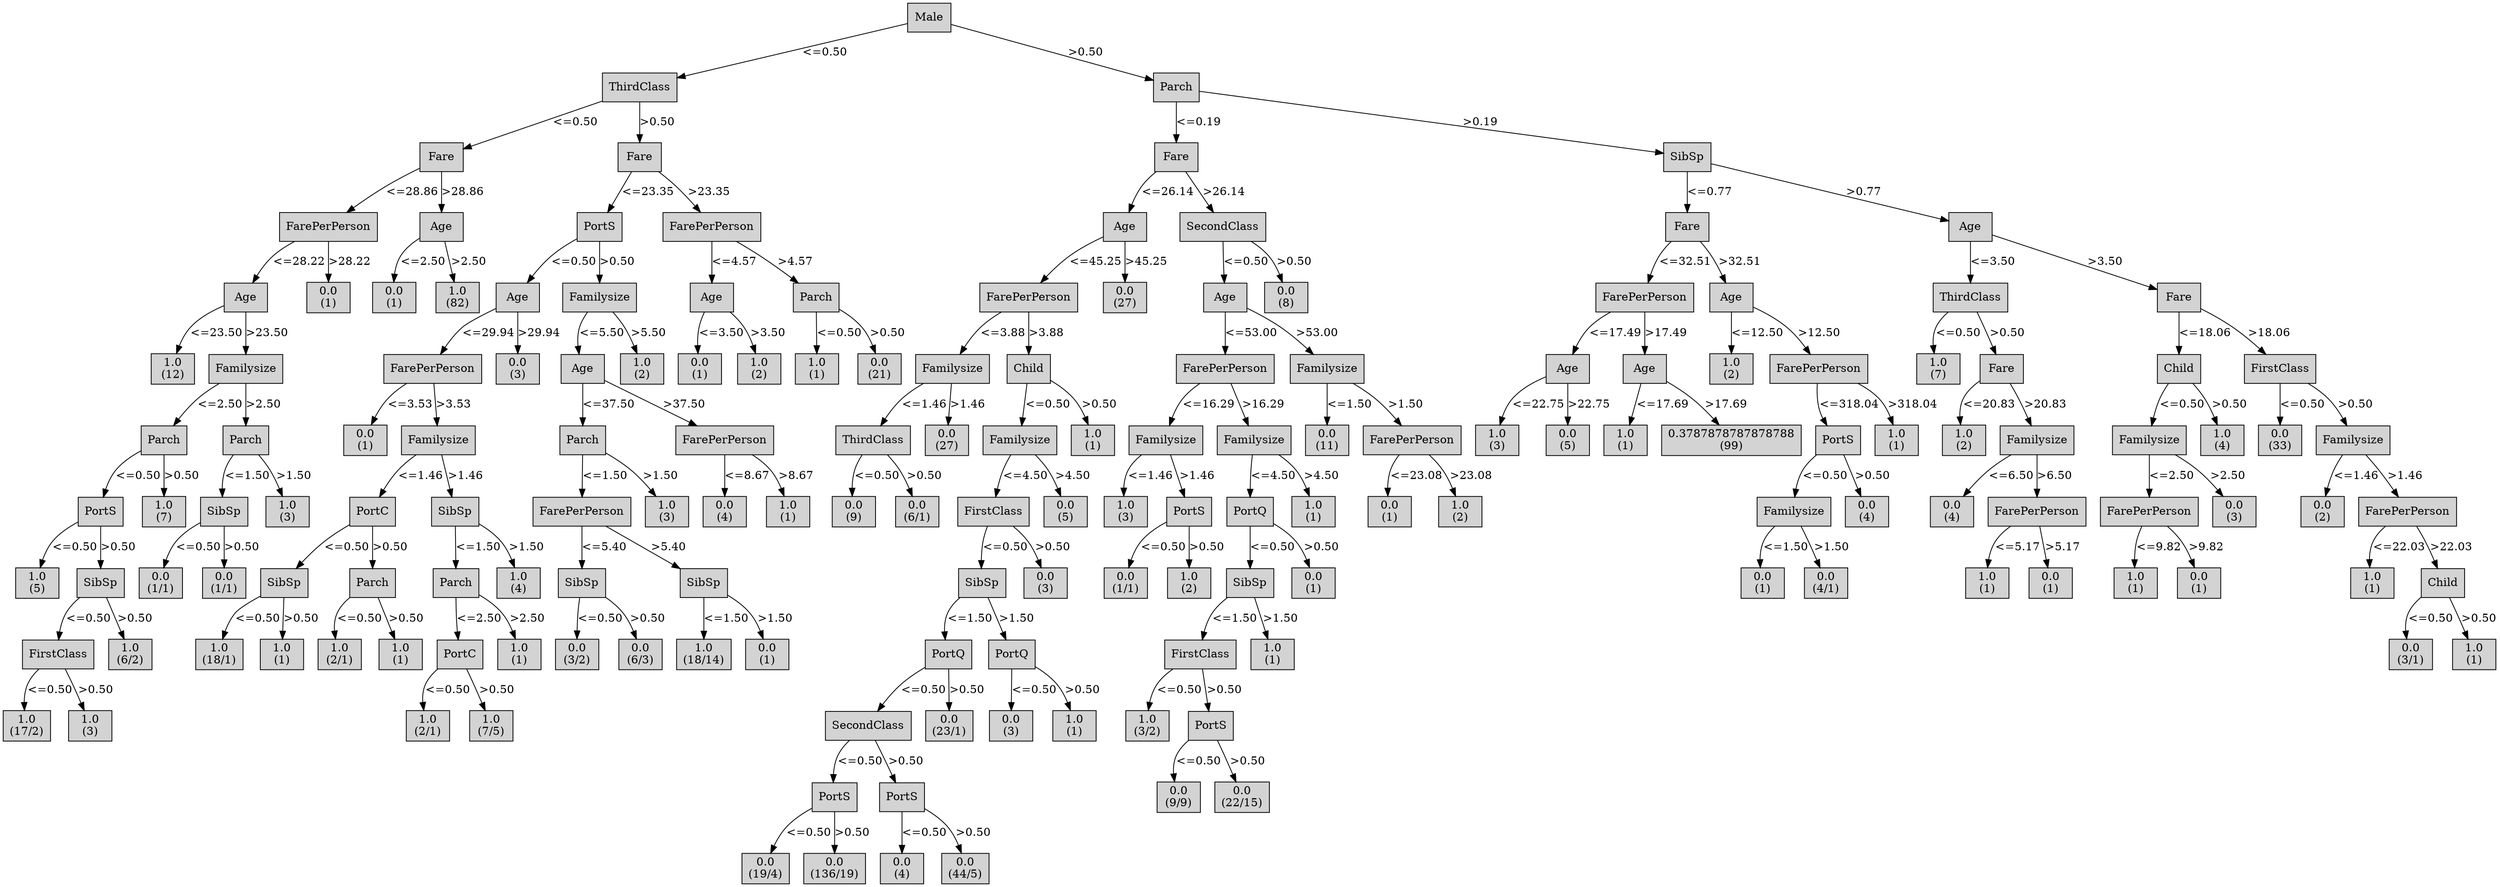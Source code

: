 digraph ID3_Tree {
"0" [shape=box, style=filled, label="Male
", weight=1]
"1" [shape=box, style=filled, label="ThirdClass
", weight=2]
0 -> 1 [ label = "<=0.50"];
"2" [shape=box, style=filled, label="Fare
", weight=3]
1 -> 2 [ label = "<=0.50"];
"3" [shape=box, style=filled, label="FarePerPerson
", weight=4]
2 -> 3 [ label = "<=28.86"];
"4" [shape=box, style=filled, label="Age
", weight=5]
3 -> 4 [ label = "<=28.22"];
"5" [shape=box, style=filled, label="1.0
(12)
", weight=6]
4 -> 5 [ label = "<=23.50"];
"6" [shape=box, style=filled, label="Familysize
", weight=6]
4 -> 6 [ label = ">23.50"];
"7" [shape=box, style=filled, label="Parch
", weight=7]
6 -> 7 [ label = "<=2.50"];
"8" [shape=box, style=filled, label="PortS
", weight=8]
7 -> 8 [ label = "<=0.50"];
"9" [shape=box, style=filled, label="1.0
(5)
", weight=9]
8 -> 9 [ label = "<=0.50"];
"10" [shape=box, style=filled, label="SibSp
", weight=9]
8 -> 10 [ label = ">0.50"];
"11" [shape=box, style=filled, label="FirstClass
", weight=10]
10 -> 11 [ label = "<=0.50"];
"12" [shape=box, style=filled, label="1.0
(17/2)
", weight=11]
11 -> 12 [ label = "<=0.50"];
"13" [shape=box, style=filled, label="1.0
(3)
", weight=11]
11 -> 13 [ label = ">0.50"];
"14" [shape=box, style=filled, label="1.0
(6/2)
", weight=10]
10 -> 14 [ label = ">0.50"];
"15" [shape=box, style=filled, label="1.0
(7)
", weight=8]
7 -> 15 [ label = ">0.50"];
"16" [shape=box, style=filled, label="Parch
", weight=7]
6 -> 16 [ label = ">2.50"];
"17" [shape=box, style=filled, label="SibSp
", weight=8]
16 -> 17 [ label = "<=1.50"];
"18" [shape=box, style=filled, label="0.0
(1/1)
", weight=9]
17 -> 18 [ label = "<=0.50"];
"19" [shape=box, style=filled, label="0.0
(1/1)
", weight=9]
17 -> 19 [ label = ">0.50"];
"20" [shape=box, style=filled, label="1.0
(3)
", weight=8]
16 -> 20 [ label = ">1.50"];
"21" [shape=box, style=filled, label="0.0
(1)
", weight=5]
3 -> 21 [ label = ">28.22"];
"22" [shape=box, style=filled, label="Age
", weight=4]
2 -> 22 [ label = ">28.86"];
"23" [shape=box, style=filled, label="0.0
(1)
", weight=5]
22 -> 23 [ label = "<=2.50"];
"24" [shape=box, style=filled, label="1.0
(82)
", weight=5]
22 -> 24 [ label = ">2.50"];
"25" [shape=box, style=filled, label="Fare
", weight=3]
1 -> 25 [ label = ">0.50"];
"26" [shape=box, style=filled, label="PortS
", weight=4]
25 -> 26 [ label = "<=23.35"];
"27" [shape=box, style=filled, label="Age
", weight=5]
26 -> 27 [ label = "<=0.50"];
"28" [shape=box, style=filled, label="FarePerPerson
", weight=6]
27 -> 28 [ label = "<=29.94"];
"29" [shape=box, style=filled, label="0.0
(1)
", weight=7]
28 -> 29 [ label = "<=3.53"];
"30" [shape=box, style=filled, label="Familysize
", weight=7]
28 -> 30 [ label = ">3.53"];
"31" [shape=box, style=filled, label="PortC
", weight=8]
30 -> 31 [ label = "<=1.46"];
"32" [shape=box, style=filled, label="SibSp
", weight=9]
31 -> 32 [ label = "<=0.50"];
"33" [shape=box, style=filled, label="1.0
(18/1)
", weight=10]
32 -> 33 [ label = "<=0.50"];
"34" [shape=box, style=filled, label="1.0
(1)
", weight=10]
32 -> 34 [ label = ">0.50"];
"35" [shape=box, style=filled, label="Parch
", weight=9]
31 -> 35 [ label = ">0.50"];
"36" [shape=box, style=filled, label="1.0
(2/1)
", weight=10]
35 -> 36 [ label = "<=0.50"];
"37" [shape=box, style=filled, label="1.0
(1)
", weight=10]
35 -> 37 [ label = ">0.50"];
"38" [shape=box, style=filled, label="SibSp
", weight=8]
30 -> 38 [ label = ">1.46"];
"39" [shape=box, style=filled, label="Parch
", weight=9]
38 -> 39 [ label = "<=1.50"];
"40" [shape=box, style=filled, label="PortC
", weight=10]
39 -> 40 [ label = "<=2.50"];
"41" [shape=box, style=filled, label="1.0
(2/1)
", weight=11]
40 -> 41 [ label = "<=0.50"];
"42" [shape=box, style=filled, label="1.0
(7/5)
", weight=11]
40 -> 42 [ label = ">0.50"];
"43" [shape=box, style=filled, label="1.0
(1)
", weight=10]
39 -> 43 [ label = ">2.50"];
"44" [shape=box, style=filled, label="1.0
(4)
", weight=9]
38 -> 44 [ label = ">1.50"];
"45" [shape=box, style=filled, label="0.0
(3)
", weight=6]
27 -> 45 [ label = ">29.94"];
"46" [shape=box, style=filled, label="Familysize
", weight=5]
26 -> 46 [ label = ">0.50"];
"47" [shape=box, style=filled, label="Age
", weight=6]
46 -> 47 [ label = "<=5.50"];
"48" [shape=box, style=filled, label="Parch
", weight=7]
47 -> 48 [ label = "<=37.50"];
"49" [shape=box, style=filled, label="FarePerPerson
", weight=8]
48 -> 49 [ label = "<=1.50"];
"50" [shape=box, style=filled, label="SibSp
", weight=9]
49 -> 50 [ label = "<=5.40"];
"51" [shape=box, style=filled, label="0.0
(3/2)
", weight=10]
50 -> 51 [ label = "<=0.50"];
"52" [shape=box, style=filled, label="0.0
(6/3)
", weight=10]
50 -> 52 [ label = ">0.50"];
"53" [shape=box, style=filled, label="SibSp
", weight=9]
49 -> 53 [ label = ">5.40"];
"54" [shape=box, style=filled, label="1.0
(18/14)
", weight=10]
53 -> 54 [ label = "<=1.50"];
"55" [shape=box, style=filled, label="0.0
(1)
", weight=10]
53 -> 55 [ label = ">1.50"];
"56" [shape=box, style=filled, label="1.0
(3)
", weight=8]
48 -> 56 [ label = ">1.50"];
"57" [shape=box, style=filled, label="FarePerPerson
", weight=7]
47 -> 57 [ label = ">37.50"];
"58" [shape=box, style=filled, label="0.0
(4)
", weight=8]
57 -> 58 [ label = "<=8.67"];
"59" [shape=box, style=filled, label="1.0
(1)
", weight=8]
57 -> 59 [ label = ">8.67"];
"60" [shape=box, style=filled, label="1.0
(2)
", weight=6]
46 -> 60 [ label = ">5.50"];
"61" [shape=box, style=filled, label="FarePerPerson
", weight=4]
25 -> 61 [ label = ">23.35"];
"62" [shape=box, style=filled, label="Age
", weight=5]
61 -> 62 [ label = "<=4.57"];
"63" [shape=box, style=filled, label="0.0
(1)
", weight=6]
62 -> 63 [ label = "<=3.50"];
"64" [shape=box, style=filled, label="1.0
(2)
", weight=6]
62 -> 64 [ label = ">3.50"];
"65" [shape=box, style=filled, label="Parch
", weight=5]
61 -> 65 [ label = ">4.57"];
"66" [shape=box, style=filled, label="1.0
(1)
", weight=6]
65 -> 66 [ label = "<=0.50"];
"67" [shape=box, style=filled, label="0.0
(21)
", weight=6]
65 -> 67 [ label = ">0.50"];
"68" [shape=box, style=filled, label="Parch
", weight=2]
0 -> 68 [ label = ">0.50"];
"69" [shape=box, style=filled, label="Fare
", weight=3]
68 -> 69 [ label = "<=0.19"];
"70" [shape=box, style=filled, label="Age
", weight=4]
69 -> 70 [ label = "<=26.14"];
"71" [shape=box, style=filled, label="FarePerPerson
", weight=5]
70 -> 71 [ label = "<=45.25"];
"72" [shape=box, style=filled, label="Familysize
", weight=6]
71 -> 72 [ label = "<=3.88"];
"73" [shape=box, style=filled, label="ThirdClass
", weight=7]
72 -> 73 [ label = "<=1.46"];
"74" [shape=box, style=filled, label="0.0
(9)
", weight=8]
73 -> 74 [ label = "<=0.50"];
"75" [shape=box, style=filled, label="0.0
(6/1)
", weight=8]
73 -> 75 [ label = ">0.50"];
"76" [shape=box, style=filled, label="0.0
(27)
", weight=7]
72 -> 76 [ label = ">1.46"];
"77" [shape=box, style=filled, label="Child
", weight=6]
71 -> 77 [ label = ">3.88"];
"78" [shape=box, style=filled, label="Familysize
", weight=7]
77 -> 78 [ label = "<=0.50"];
"79" [shape=box, style=filled, label="FirstClass
", weight=8]
78 -> 79 [ label = "<=4.50"];
"80" [shape=box, style=filled, label="SibSp
", weight=9]
79 -> 80 [ label = "<=0.50"];
"81" [shape=box, style=filled, label="PortQ
", weight=10]
80 -> 81 [ label = "<=1.50"];
"82" [shape=box, style=filled, label="SecondClass
", weight=11]
81 -> 82 [ label = "<=0.50"];
"83" [shape=box, style=filled, label="PortS
", weight=12]
82 -> 83 [ label = "<=0.50"];
"84" [shape=box, style=filled, label="0.0
(19/4)
", weight=13]
83 -> 84 [ label = "<=0.50"];
"85" [shape=box, style=filled, label="0.0
(136/19)
", weight=13]
83 -> 85 [ label = ">0.50"];
"86" [shape=box, style=filled, label="PortS
", weight=12]
82 -> 86 [ label = ">0.50"];
"87" [shape=box, style=filled, label="0.0
(4)
", weight=13]
86 -> 87 [ label = "<=0.50"];
"88" [shape=box, style=filled, label="0.0
(44/5)
", weight=13]
86 -> 88 [ label = ">0.50"];
"89" [shape=box, style=filled, label="0.0
(23/1)
", weight=11]
81 -> 89 [ label = ">0.50"];
"90" [shape=box, style=filled, label="PortQ
", weight=10]
80 -> 90 [ label = ">1.50"];
"91" [shape=box, style=filled, label="0.0
(3)
", weight=11]
90 -> 91 [ label = "<=0.50"];
"92" [shape=box, style=filled, label="1.0
(1)
", weight=11]
90 -> 92 [ label = ">0.50"];
"93" [shape=box, style=filled, label="0.0
(3)
", weight=9]
79 -> 93 [ label = ">0.50"];
"94" [shape=box, style=filled, label="0.0
(5)
", weight=8]
78 -> 94 [ label = ">4.50"];
"95" [shape=box, style=filled, label="1.0
(1)
", weight=7]
77 -> 95 [ label = ">0.50"];
"96" [shape=box, style=filled, label="0.0
(27)
", weight=5]
70 -> 96 [ label = ">45.25"];
"97" [shape=box, style=filled, label="SecondClass
", weight=4]
69 -> 97 [ label = ">26.14"];
"98" [shape=box, style=filled, label="Age
", weight=5]
97 -> 98 [ label = "<=0.50"];
"99" [shape=box, style=filled, label="FarePerPerson
", weight=6]
98 -> 99 [ label = "<=53.00"];
"100" [shape=box, style=filled, label="Familysize
", weight=7]
99 -> 100 [ label = "<=16.29"];
"101" [shape=box, style=filled, label="1.0
(3)
", weight=8]
100 -> 101 [ label = "<=1.46"];
"102" [shape=box, style=filled, label="PortS
", weight=8]
100 -> 102 [ label = ">1.46"];
"103" [shape=box, style=filled, label="0.0
(1/1)
", weight=9]
102 -> 103 [ label = "<=0.50"];
"104" [shape=box, style=filled, label="1.0
(2)
", weight=9]
102 -> 104 [ label = ">0.50"];
"105" [shape=box, style=filled, label="Familysize
", weight=7]
99 -> 105 [ label = ">16.29"];
"106" [shape=box, style=filled, label="PortQ
", weight=8]
105 -> 106 [ label = "<=4.50"];
"107" [shape=box, style=filled, label="SibSp
", weight=9]
106 -> 107 [ label = "<=0.50"];
"108" [shape=box, style=filled, label="FirstClass
", weight=10]
107 -> 108 [ label = "<=1.50"];
"109" [shape=box, style=filled, label="1.0
(3/2)
", weight=11]
108 -> 109 [ label = "<=0.50"];
"110" [shape=box, style=filled, label="PortS
", weight=11]
108 -> 110 [ label = ">0.50"];
"111" [shape=box, style=filled, label="0.0
(9/9)
", weight=12]
110 -> 111 [ label = "<=0.50"];
"112" [shape=box, style=filled, label="0.0
(22/15)
", weight=12]
110 -> 112 [ label = ">0.50"];
"113" [shape=box, style=filled, label="1.0
(1)
", weight=10]
107 -> 113 [ label = ">1.50"];
"114" [shape=box, style=filled, label="0.0
(1)
", weight=9]
106 -> 114 [ label = ">0.50"];
"115" [shape=box, style=filled, label="1.0
(1)
", weight=8]
105 -> 115 [ label = ">4.50"];
"116" [shape=box, style=filled, label="Familysize
", weight=6]
98 -> 116 [ label = ">53.00"];
"117" [shape=box, style=filled, label="0.0
(11)
", weight=7]
116 -> 117 [ label = "<=1.50"];
"118" [shape=box, style=filled, label="FarePerPerson
", weight=7]
116 -> 118 [ label = ">1.50"];
"119" [shape=box, style=filled, label="0.0
(1)
", weight=8]
118 -> 119 [ label = "<=23.08"];
"120" [shape=box, style=filled, label="1.0
(2)
", weight=8]
118 -> 120 [ label = ">23.08"];
"121" [shape=box, style=filled, label="0.0
(8)
", weight=5]
97 -> 121 [ label = ">0.50"];
"122" [shape=box, style=filled, label="SibSp
", weight=3]
68 -> 122 [ label = ">0.19"];
"123" [shape=box, style=filled, label="Fare
", weight=4]
122 -> 123 [ label = "<=0.77"];
"124" [shape=box, style=filled, label="FarePerPerson
", weight=5]
123 -> 124 [ label = "<=32.51"];
"125" [shape=box, style=filled, label="Age
", weight=6]
124 -> 125 [ label = "<=17.49"];
"126" [shape=box, style=filled, label="1.0
(3)
", weight=7]
125 -> 126 [ label = "<=22.75"];
"127" [shape=box, style=filled, label="0.0
(5)
", weight=7]
125 -> 127 [ label = ">22.75"];
"128" [shape=box, style=filled, label="Age
", weight=6]
124 -> 128 [ label = ">17.49"];
"129" [shape=box, style=filled, label="1.0
(1)
", weight=7]
128 -> 129 [ label = "<=17.69"];
"130" [shape=box, style=filled, label="0.3787878787878788
(99)
", weight=7]
128 -> 130 [ label = ">17.69"];
"131" [shape=box, style=filled, label="Age
", weight=5]
123 -> 131 [ label = ">32.51"];
"132" [shape=box, style=filled, label="1.0
(2)
", weight=6]
131 -> 132 [ label = "<=12.50"];
"133" [shape=box, style=filled, label="FarePerPerson
", weight=6]
131 -> 133 [ label = ">12.50"];
"134" [shape=box, style=filled, label="PortS
", weight=7]
133 -> 134 [ label = "<=318.04"];
"135" [shape=box, style=filled, label="Familysize
", weight=8]
134 -> 135 [ label = "<=0.50"];
"136" [shape=box, style=filled, label="0.0
(1)
", weight=9]
135 -> 136 [ label = "<=1.50"];
"137" [shape=box, style=filled, label="0.0
(4/1)
", weight=9]
135 -> 137 [ label = ">1.50"];
"138" [shape=box, style=filled, label="0.0
(4)
", weight=8]
134 -> 138 [ label = ">0.50"];
"139" [shape=box, style=filled, label="1.0
(1)
", weight=7]
133 -> 139 [ label = ">318.04"];
"140" [shape=box, style=filled, label="Age
", weight=4]
122 -> 140 [ label = ">0.77"];
"141" [shape=box, style=filled, label="ThirdClass
", weight=5]
140 -> 141 [ label = "<=3.50"];
"142" [shape=box, style=filled, label="1.0
(7)
", weight=6]
141 -> 142 [ label = "<=0.50"];
"143" [shape=box, style=filled, label="Fare
", weight=6]
141 -> 143 [ label = ">0.50"];
"144" [shape=box, style=filled, label="1.0
(2)
", weight=7]
143 -> 144 [ label = "<=20.83"];
"145" [shape=box, style=filled, label="Familysize
", weight=7]
143 -> 145 [ label = ">20.83"];
"146" [shape=box, style=filled, label="0.0
(4)
", weight=8]
145 -> 146 [ label = "<=6.50"];
"147" [shape=box, style=filled, label="FarePerPerson
", weight=8]
145 -> 147 [ label = ">6.50"];
"148" [shape=box, style=filled, label="1.0
(1)
", weight=9]
147 -> 148 [ label = "<=5.17"];
"149" [shape=box, style=filled, label="0.0
(1)
", weight=9]
147 -> 149 [ label = ">5.17"];
"150" [shape=box, style=filled, label="Fare
", weight=5]
140 -> 150 [ label = ">3.50"];
"151" [shape=box, style=filled, label="Child
", weight=6]
150 -> 151 [ label = "<=18.06"];
"152" [shape=box, style=filled, label="Familysize
", weight=7]
151 -> 152 [ label = "<=0.50"];
"153" [shape=box, style=filled, label="FarePerPerson
", weight=8]
152 -> 153 [ label = "<=2.50"];
"154" [shape=box, style=filled, label="1.0
(1)
", weight=9]
153 -> 154 [ label = "<=9.82"];
"155" [shape=box, style=filled, label="0.0
(1)
", weight=9]
153 -> 155 [ label = ">9.82"];
"156" [shape=box, style=filled, label="0.0
(3)
", weight=8]
152 -> 156 [ label = ">2.50"];
"157" [shape=box, style=filled, label="1.0
(4)
", weight=7]
151 -> 157 [ label = ">0.50"];
"158" [shape=box, style=filled, label="FirstClass
", weight=6]
150 -> 158 [ label = ">18.06"];
"159" [shape=box, style=filled, label="0.0
(33)
", weight=7]
158 -> 159 [ label = "<=0.50"];
"160" [shape=box, style=filled, label="Familysize
", weight=7]
158 -> 160 [ label = ">0.50"];
"161" [shape=box, style=filled, label="0.0
(2)
", weight=8]
160 -> 161 [ label = "<=1.46"];
"162" [shape=box, style=filled, label="FarePerPerson
", weight=8]
160 -> 162 [ label = ">1.46"];
"163" [shape=box, style=filled, label="1.0
(1)
", weight=9]
162 -> 163 [ label = "<=22.03"];
"164" [shape=box, style=filled, label="Child
", weight=9]
162 -> 164 [ label = ">22.03"];
"165" [shape=box, style=filled, label="0.0
(3/1)
", weight=10]
164 -> 165 [ label = "<=0.50"];
"166" [shape=box, style=filled, label="1.0
(1)
", weight=10]
164 -> 166 [ label = ">0.50"];
{rank=same; 0;};
{rank=same; 11;14;33;34;36;37;40;43;51;52;54;55;81;90;108;113;165;166;};
{rank=same; 12;13;41;42;82;89;91;92;109;110;};
{rank=same; 83;86;111;112;};
{rank=same; 84;85;87;88;};
{rank=same; 1;68;};
{rank=same; 2;25;69;122;};
{rank=same; 3;22;26;61;70;97;123;140;};
{rank=same; 4;21;23;24;27;46;62;65;71;96;98;121;124;131;141;150;};
{rank=same; 5;6;28;45;47;60;63;64;66;67;72;77;99;116;125;128;132;133;142;143;151;158;};
{rank=same; 7;16;29;30;48;57;73;76;78;95;100;105;117;118;126;127;129;130;134;139;144;145;152;157;159;160;};
{rank=same; 8;15;17;20;31;38;49;56;58;59;74;75;79;94;101;102;106;115;119;120;135;138;146;147;153;156;161;162;};
{rank=same; 9;10;18;19;32;35;39;44;50;53;80;93;103;104;107;114;136;137;148;149;154;155;163;164;};
}